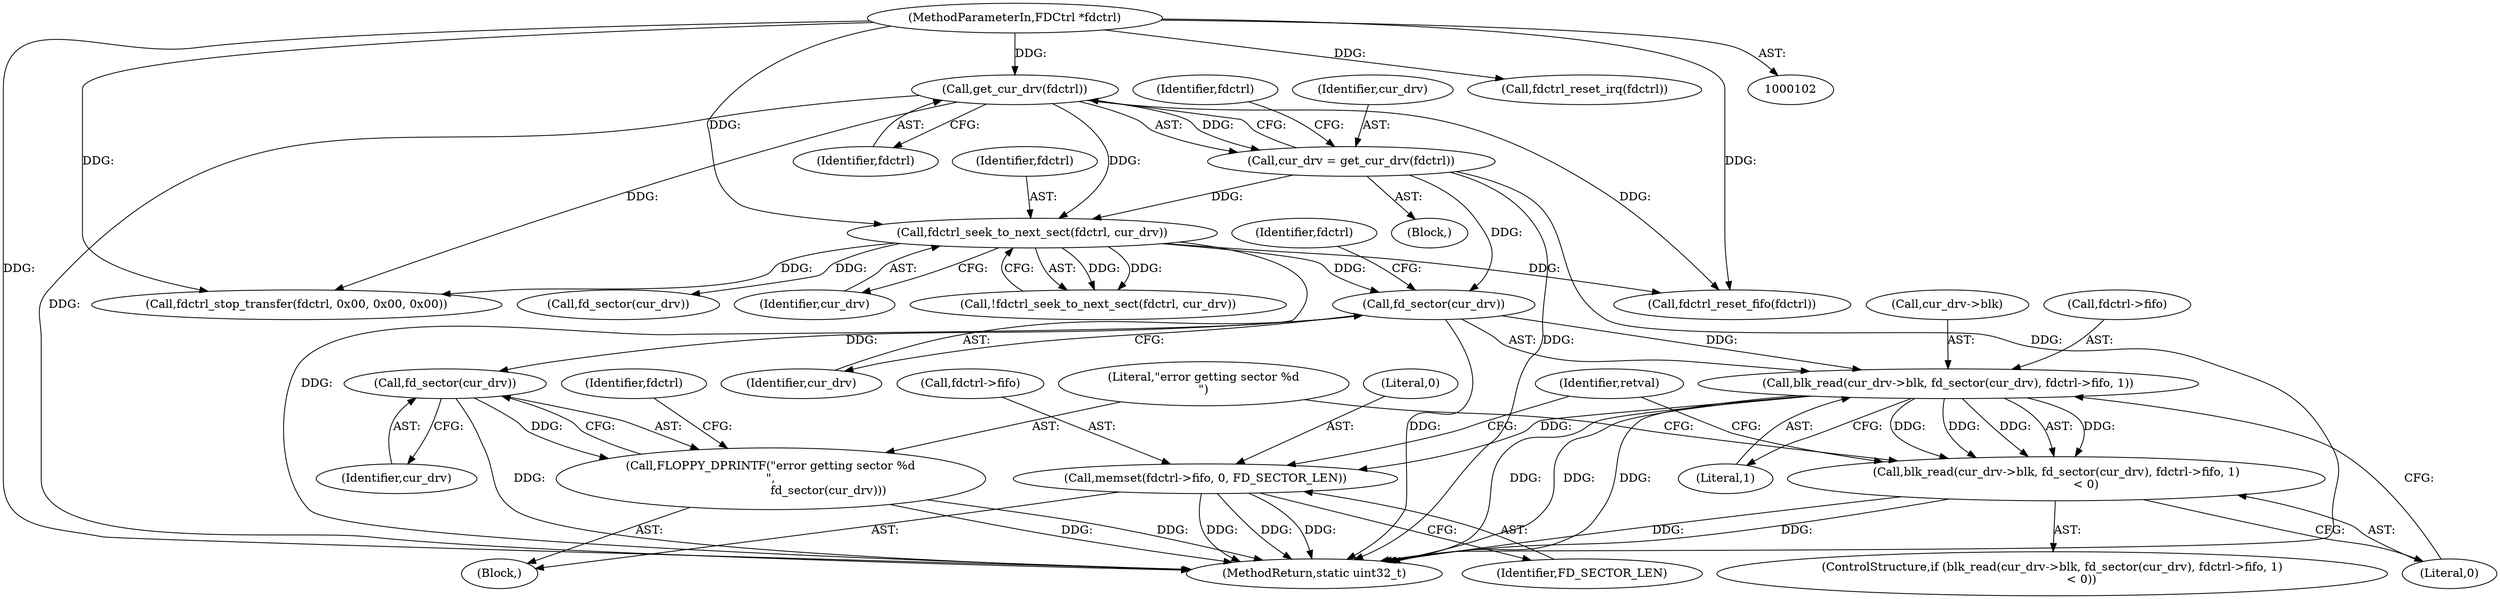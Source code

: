 digraph "0_qemu_e907746266721f305d67bc0718795fedee2e824c_0@pointer" {
"1000183" [label="(Call,fd_sector(cur_drv))"];
"1000167" [label="(Call,fdctrl_seek_to_next_sect(fdctrl, cur_drv))"];
"1000113" [label="(Call,get_cur_drv(fdctrl))"];
"1000103" [label="(MethodParameterIn,FDCtrl *fdctrl)"];
"1000111" [label="(Call,cur_drv = get_cur_drv(fdctrl))"];
"1000179" [label="(Call,blk_read(cur_drv->blk, fd_sector(cur_drv), fdctrl->fifo, 1))"];
"1000178" [label="(Call,blk_read(cur_drv->blk, fd_sector(cur_drv), fdctrl->fifo, 1)\n                < 0)"];
"1000195" [label="(Call,memset(fdctrl->fifo, 0, FD_SECTOR_LEN))"];
"1000193" [label="(Call,fd_sector(cur_drv))"];
"1000191" [label="(Call,FLOPPY_DPRINTF(\"error getting sector %d\n\",\n                               fd_sector(cur_drv)))"];
"1000246" [label="(MethodReturn,static uint32_t)"];
"1000195" [label="(Call,memset(fdctrl->fifo, 0, FD_SECTOR_LEN))"];
"1000180" [label="(Call,cur_drv->blk)"];
"1000117" [label="(Identifier,fdctrl)"];
"1000237" [label="(Call,fdctrl_reset_fifo(fdctrl))"];
"1000183" [label="(Call,fd_sector(cur_drv))"];
"1000200" [label="(Identifier,FD_SECTOR_LEN)"];
"1000168" [label="(Identifier,fdctrl)"];
"1000103" [label="(MethodParameterIn,FDCtrl *fdctrl)"];
"1000173" [label="(Call,fd_sector(cur_drv))"];
"1000186" [label="(Identifier,fdctrl)"];
"1000177" [label="(ControlStructure,if (blk_read(cur_drv->blk, fd_sector(cur_drv), fdctrl->fifo, 1)\n                < 0))"];
"1000113" [label="(Call,get_cur_drv(fdctrl))"];
"1000192" [label="(Literal,\"error getting sector %d\n\")"];
"1000239" [label="(Call,fdctrl_reset_irq(fdctrl))"];
"1000111" [label="(Call,cur_drv = get_cur_drv(fdctrl))"];
"1000169" [label="(Identifier,cur_drv)"];
"1000112" [label="(Identifier,cur_drv)"];
"1000185" [label="(Call,fdctrl->fifo)"];
"1000230" [label="(Call,fdctrl_stop_transfer(fdctrl, 0x00, 0x00, 0x00))"];
"1000202" [label="(Identifier,retval)"];
"1000197" [label="(Identifier,fdctrl)"];
"1000184" [label="(Identifier,cur_drv)"];
"1000104" [label="(Block,)"];
"1000193" [label="(Call,fd_sector(cur_drv))"];
"1000189" [label="(Literal,0)"];
"1000196" [label="(Call,fdctrl->fifo)"];
"1000199" [label="(Literal,0)"];
"1000178" [label="(Call,blk_read(cur_drv->blk, fd_sector(cur_drv), fdctrl->fifo, 1)\n                < 0)"];
"1000167" [label="(Call,fdctrl_seek_to_next_sect(fdctrl, cur_drv))"];
"1000191" [label="(Call,FLOPPY_DPRINTF(\"error getting sector %d\n\",\n                               fd_sector(cur_drv)))"];
"1000114" [label="(Identifier,fdctrl)"];
"1000188" [label="(Literal,1)"];
"1000166" [label="(Call,!fdctrl_seek_to_next_sect(fdctrl, cur_drv))"];
"1000194" [label="(Identifier,cur_drv)"];
"1000179" [label="(Call,blk_read(cur_drv->blk, fd_sector(cur_drv), fdctrl->fifo, 1))"];
"1000190" [label="(Block,)"];
"1000183" -> "1000179"  [label="AST: "];
"1000183" -> "1000184"  [label="CFG: "];
"1000184" -> "1000183"  [label="AST: "];
"1000186" -> "1000183"  [label="CFG: "];
"1000183" -> "1000246"  [label="DDG: "];
"1000183" -> "1000179"  [label="DDG: "];
"1000167" -> "1000183"  [label="DDG: "];
"1000111" -> "1000183"  [label="DDG: "];
"1000183" -> "1000193"  [label="DDG: "];
"1000167" -> "1000166"  [label="AST: "];
"1000167" -> "1000169"  [label="CFG: "];
"1000168" -> "1000167"  [label="AST: "];
"1000169" -> "1000167"  [label="AST: "];
"1000166" -> "1000167"  [label="CFG: "];
"1000167" -> "1000246"  [label="DDG: "];
"1000167" -> "1000166"  [label="DDG: "];
"1000167" -> "1000166"  [label="DDG: "];
"1000113" -> "1000167"  [label="DDG: "];
"1000103" -> "1000167"  [label="DDG: "];
"1000111" -> "1000167"  [label="DDG: "];
"1000167" -> "1000173"  [label="DDG: "];
"1000167" -> "1000230"  [label="DDG: "];
"1000167" -> "1000237"  [label="DDG: "];
"1000113" -> "1000111"  [label="AST: "];
"1000113" -> "1000114"  [label="CFG: "];
"1000114" -> "1000113"  [label="AST: "];
"1000111" -> "1000113"  [label="CFG: "];
"1000113" -> "1000246"  [label="DDG: "];
"1000113" -> "1000111"  [label="DDG: "];
"1000103" -> "1000113"  [label="DDG: "];
"1000113" -> "1000230"  [label="DDG: "];
"1000113" -> "1000237"  [label="DDG: "];
"1000103" -> "1000102"  [label="AST: "];
"1000103" -> "1000246"  [label="DDG: "];
"1000103" -> "1000230"  [label="DDG: "];
"1000103" -> "1000237"  [label="DDG: "];
"1000103" -> "1000239"  [label="DDG: "];
"1000111" -> "1000104"  [label="AST: "];
"1000112" -> "1000111"  [label="AST: "];
"1000117" -> "1000111"  [label="CFG: "];
"1000111" -> "1000246"  [label="DDG: "];
"1000111" -> "1000246"  [label="DDG: "];
"1000179" -> "1000178"  [label="AST: "];
"1000179" -> "1000188"  [label="CFG: "];
"1000180" -> "1000179"  [label="AST: "];
"1000185" -> "1000179"  [label="AST: "];
"1000188" -> "1000179"  [label="AST: "];
"1000189" -> "1000179"  [label="CFG: "];
"1000179" -> "1000246"  [label="DDG: "];
"1000179" -> "1000246"  [label="DDG: "];
"1000179" -> "1000246"  [label="DDG: "];
"1000179" -> "1000178"  [label="DDG: "];
"1000179" -> "1000178"  [label="DDG: "];
"1000179" -> "1000178"  [label="DDG: "];
"1000179" -> "1000178"  [label="DDG: "];
"1000179" -> "1000195"  [label="DDG: "];
"1000178" -> "1000177"  [label="AST: "];
"1000178" -> "1000189"  [label="CFG: "];
"1000189" -> "1000178"  [label="AST: "];
"1000192" -> "1000178"  [label="CFG: "];
"1000202" -> "1000178"  [label="CFG: "];
"1000178" -> "1000246"  [label="DDG: "];
"1000178" -> "1000246"  [label="DDG: "];
"1000195" -> "1000190"  [label="AST: "];
"1000195" -> "1000200"  [label="CFG: "];
"1000196" -> "1000195"  [label="AST: "];
"1000199" -> "1000195"  [label="AST: "];
"1000200" -> "1000195"  [label="AST: "];
"1000202" -> "1000195"  [label="CFG: "];
"1000195" -> "1000246"  [label="DDG: "];
"1000195" -> "1000246"  [label="DDG: "];
"1000195" -> "1000246"  [label="DDG: "];
"1000193" -> "1000191"  [label="AST: "];
"1000193" -> "1000194"  [label="CFG: "];
"1000194" -> "1000193"  [label="AST: "];
"1000191" -> "1000193"  [label="CFG: "];
"1000193" -> "1000246"  [label="DDG: "];
"1000193" -> "1000191"  [label="DDG: "];
"1000191" -> "1000190"  [label="AST: "];
"1000192" -> "1000191"  [label="AST: "];
"1000197" -> "1000191"  [label="CFG: "];
"1000191" -> "1000246"  [label="DDG: "];
"1000191" -> "1000246"  [label="DDG: "];
}
